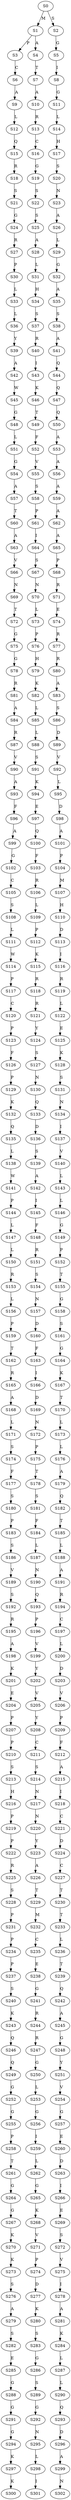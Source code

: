strict digraph  {
	S0 -> S1 [ label = M ];
	S0 -> S2 [ label = S ];
	S1 -> S3 [ label = P ];
	S1 -> S4 [ label = A ];
	S2 -> S5 [ label = G ];
	S3 -> S6 [ label = C ];
	S4 -> S7 [ label = T ];
	S5 -> S8 [ label = I ];
	S6 -> S9 [ label = A ];
	S7 -> S10 [ label = A ];
	S8 -> S11 [ label = G ];
	S9 -> S12 [ label = L ];
	S10 -> S13 [ label = R ];
	S11 -> S14 [ label = L ];
	S12 -> S15 [ label = Q ];
	S13 -> S16 [ label = C ];
	S14 -> S17 [ label = H ];
	S15 -> S18 [ label = R ];
	S16 -> S19 [ label = G ];
	S17 -> S20 [ label = S ];
	S18 -> S21 [ label = S ];
	S19 -> S22 [ label = S ];
	S20 -> S23 [ label = N ];
	S21 -> S24 [ label = G ];
	S22 -> S25 [ label = S ];
	S23 -> S26 [ label = A ];
	S24 -> S27 [ label = R ];
	S25 -> S28 [ label = A ];
	S26 -> S29 [ label = L ];
	S27 -> S30 [ label = P ];
	S28 -> S31 [ label = L ];
	S29 -> S32 [ label = G ];
	S30 -> S33 [ label = L ];
	S31 -> S34 [ label = H ];
	S32 -> S35 [ label = A ];
	S33 -> S36 [ label = L ];
	S34 -> S37 [ label = S ];
	S35 -> S38 [ label = S ];
	S36 -> S39 [ label = Y ];
	S37 -> S40 [ label = R ];
	S38 -> S41 [ label = A ];
	S39 -> S42 [ label = A ];
	S40 -> S43 [ label = I ];
	S41 -> S44 [ label = Q ];
	S42 -> S45 [ label = W ];
	S43 -> S46 [ label = K ];
	S44 -> S47 [ label = Q ];
	S45 -> S48 [ label = G ];
	S46 -> S49 [ label = T ];
	S47 -> S50 [ label = Q ];
	S48 -> S51 [ label = L ];
	S49 -> S52 [ label = F ];
	S50 -> S53 [ label = A ];
	S51 -> S54 [ label = G ];
	S52 -> S55 [ label = V ];
	S53 -> S56 [ label = A ];
	S54 -> S57 [ label = A ];
	S55 -> S58 [ label = S ];
	S56 -> S59 [ label = A ];
	S57 -> S60 [ label = T ];
	S58 -> S61 [ label = P ];
	S59 -> S62 [ label = A ];
	S60 -> S63 [ label = A ];
	S61 -> S64 [ label = I ];
	S62 -> S65 [ label = A ];
	S63 -> S66 [ label = V ];
	S64 -> S67 [ label = S ];
	S65 -> S68 [ label = P ];
	S66 -> S69 [ label = N ];
	S67 -> S70 [ label = N ];
	S68 -> S71 [ label = R ];
	S69 -> S72 [ label = T ];
	S70 -> S73 [ label = L ];
	S71 -> S74 [ label = E ];
	S72 -> S75 [ label = G ];
	S73 -> S76 [ label = P ];
	S74 -> S77 [ label = R ];
	S75 -> S78 [ label = G ];
	S76 -> S79 [ label = H ];
	S77 -> S80 [ label = R ];
	S78 -> S81 [ label = R ];
	S79 -> S82 [ label = K ];
	S80 -> S83 [ label = A ];
	S81 -> S84 [ label = A ];
	S82 -> S85 [ label = L ];
	S83 -> S86 [ label = S ];
	S84 -> S87 [ label = R ];
	S85 -> S88 [ label = L ];
	S86 -> S89 [ label = D ];
	S87 -> S90 [ label = V ];
	S88 -> S91 [ label = S ];
	S89 -> S92 [ label = V ];
	S90 -> S93 [ label = A ];
	S91 -> S94 [ label = K ];
	S92 -> S95 [ label = L ];
	S93 -> S96 [ label = F ];
	S94 -> S97 [ label = E ];
	S95 -> S98 [ label = D ];
	S96 -> S99 [ label = A ];
	S97 -> S100 [ label = Q ];
	S98 -> S101 [ label = A ];
	S99 -> S102 [ label = G ];
	S100 -> S103 [ label = F ];
	S101 -> S104 [ label = P ];
	S102 -> S105 [ label = C ];
	S103 -> S106 [ label = R ];
	S104 -> S107 [ label = M ];
	S105 -> S108 [ label = S ];
	S106 -> S109 [ label = L ];
	S107 -> S110 [ label = H ];
	S108 -> S111 [ label = L ];
	S109 -> S112 [ label = P ];
	S110 -> S113 [ label = D ];
	S111 -> S114 [ label = W ];
	S112 -> S115 [ label = K ];
	S113 -> S116 [ label = I ];
	S114 -> S117 [ label = P ];
	S115 -> S118 [ label = R ];
	S116 -> S119 [ label = R ];
	S117 -> S120 [ label = C ];
	S118 -> S121 [ label = R ];
	S119 -> S122 [ label = L ];
	S120 -> S123 [ label = P ];
	S121 -> S124 [ label = Y ];
	S122 -> S125 [ label = E ];
	S123 -> S126 [ label = F ];
	S124 -> S127 [ label = S ];
	S125 -> S128 [ label = K ];
	S126 -> S129 [ label = P ];
	S127 -> S130 [ label = N ];
	S128 -> S131 [ label = S ];
	S129 -> S132 [ label = K ];
	S130 -> S133 [ label = Q ];
	S131 -> S134 [ label = N ];
	S132 -> S135 [ label = Q ];
	S133 -> S136 [ label = D ];
	S134 -> S137 [ label = I ];
	S135 -> S138 [ label = L ];
	S136 -> S139 [ label = S ];
	S137 -> S140 [ label = V ];
	S138 -> S141 [ label = W ];
	S139 -> S142 [ label = A ];
	S140 -> S143 [ label = L ];
	S141 -> S144 [ label = P ];
	S142 -> S145 [ label = I ];
	S143 -> S146 [ label = L ];
	S144 -> S147 [ label = L ];
	S145 -> S148 [ label = F ];
	S146 -> S149 [ label = G ];
	S147 -> S150 [ label = L ];
	S148 -> S151 [ label = R ];
	S149 -> S152 [ label = P ];
	S150 -> S153 [ label = R ];
	S151 -> S154 [ label = S ];
	S152 -> S155 [ label = T ];
	S153 -> S156 [ label = L ];
	S154 -> S157 [ label = N ];
	S155 -> S158 [ label = G ];
	S156 -> S159 [ label = P ];
	S157 -> S160 [ label = D ];
	S158 -> S161 [ label = S ];
	S159 -> S162 [ label = T ];
	S160 -> S163 [ label = F ];
	S161 -> S164 [ label = G ];
	S162 -> S165 [ label = R ];
	S163 -> S166 [ label = I ];
	S164 -> S167 [ label = K ];
	S165 -> S168 [ label = A ];
	S166 -> S169 [ label = D ];
	S167 -> S170 [ label = T ];
	S168 -> S171 [ label = L ];
	S169 -> S172 [ label = N ];
	S170 -> S173 [ label = L ];
	S171 -> S174 [ label = S ];
	S172 -> S175 [ label = P ];
	S173 -> S176 [ label = L ];
	S174 -> S177 [ label = F ];
	S175 -> S178 [ label = T ];
	S176 -> S179 [ label = A ];
	S177 -> S180 [ label = S ];
	S178 -> S181 [ label = S ];
	S179 -> S182 [ label = Q ];
	S180 -> S183 [ label = P ];
	S181 -> S184 [ label = F ];
	S182 -> S185 [ label = T ];
	S183 -> S186 [ label = S ];
	S184 -> S187 [ label = L ];
	S185 -> S188 [ label = L ];
	S186 -> S189 [ label = V ];
	S187 -> S190 [ label = N ];
	S188 -> S191 [ label = A ];
	S189 -> S192 [ label = S ];
	S190 -> S193 [ label = Q ];
	S191 -> S194 [ label = R ];
	S192 -> S195 [ label = R ];
	S193 -> S196 [ label = P ];
	S194 -> S197 [ label = C ];
	S195 -> S198 [ label = A ];
	S196 -> S199 [ label = V ];
	S197 -> S200 [ label = L ];
	S198 -> S201 [ label = K ];
	S199 -> S202 [ label = Y ];
	S200 -> S203 [ label = D ];
	S201 -> S204 [ label = E ];
	S202 -> S205 [ label = V ];
	S203 -> S206 [ label = V ];
	S204 -> S207 [ label = P ];
	S205 -> S208 [ label = Y ];
	S206 -> S209 [ label = P ];
	S207 -> S210 [ label = P ];
	S208 -> S211 [ label = C ];
	S209 -> S212 [ label = F ];
	S210 -> S213 [ label = S ];
	S211 -> S214 [ label = S ];
	S212 -> S215 [ label = A ];
	S213 -> S216 [ label = H ];
	S214 -> S217 [ label = N ];
	S215 -> S218 [ label = I ];
	S216 -> S219 [ label = P ];
	S217 -> S220 [ label = N ];
	S218 -> S221 [ label = C ];
	S219 -> S222 [ label = P ];
	S220 -> S223 [ label = Y ];
	S221 -> S224 [ label = D ];
	S222 -> S225 [ label = R ];
	S223 -> S226 [ label = A ];
	S224 -> S227 [ label = C ];
	S225 -> S228 [ label = S ];
	S226 -> S229 [ label = T ];
	S227 -> S230 [ label = T ];
	S228 -> S231 [ label = P ];
	S229 -> S232 [ label = M ];
	S230 -> S233 [ label = T ];
	S231 -> S234 [ label = P ];
	S232 -> S235 [ label = C ];
	S233 -> S236 [ label = L ];
	S234 -> S237 [ label = P ];
	S235 -> S238 [ label = E ];
	S236 -> S239 [ label = T ];
	S237 -> S240 [ label = S ];
	S238 -> S241 [ label = G ];
	S239 -> S242 [ label = Q ];
	S240 -> S243 [ label = K ];
	S241 -> S244 [ label = R ];
	S242 -> S245 [ label = A ];
	S243 -> S246 [ label = Q ];
	S244 -> S247 [ label = R ];
	S245 -> S248 [ label = G ];
	S246 -> S249 [ label = Q ];
	S247 -> S250 [ label = G ];
	S248 -> S251 [ label = Y ];
	S249 -> S252 [ label = G ];
	S250 -> S253 [ label = L ];
	S251 -> S254 [ label = V ];
	S252 -> S255 [ label = G ];
	S253 -> S256 [ label = G ];
	S254 -> S257 [ label = G ];
	S255 -> S258 [ label = P ];
	S256 -> S259 [ label = I ];
	S257 -> S260 [ label = E ];
	S258 -> S261 [ label = T ];
	S259 -> S262 [ label = L ];
	S260 -> S263 [ label = D ];
	S261 -> S264 [ label = G ];
	S262 -> S265 [ label = G ];
	S263 -> S266 [ label = I ];
	S264 -> S267 [ label = G ];
	S265 -> S268 [ label = K ];
	S266 -> S269 [ label = E ];
	S267 -> S270 [ label = K ];
	S268 -> S271 [ label = V ];
	S269 -> S272 [ label = S ];
	S270 -> S273 [ label = K ];
	S271 -> S274 [ label = P ];
	S272 -> S275 [ label = V ];
	S273 -> S276 [ label = S ];
	S274 -> S277 [ label = D ];
	S275 -> S278 [ label = I ];
	S276 -> S279 [ label = A ];
	S277 -> S280 [ label = K ];
	S278 -> S281 [ label = A ];
	S279 -> S282 [ label = S ];
	S280 -> S283 [ label = S ];
	S281 -> S284 [ label = K ];
	S282 -> S285 [ label = E ];
	S283 -> S286 [ label = G ];
	S284 -> S287 [ label = L ];
	S285 -> S288 [ label = G ];
	S286 -> S289 [ label = S ];
	S287 -> S290 [ label = L ];
	S288 -> S291 [ label = G ];
	S289 -> S292 [ label = G ];
	S290 -> S293 [ label = Q ];
	S291 -> S294 [ label = G ];
	S292 -> S295 [ label = N ];
	S293 -> S296 [ label = D ];
	S294 -> S297 [ label = K ];
	S295 -> S298 [ label = L ];
	S296 -> S299 [ label = A ];
	S297 -> S300 [ label = K ];
	S298 -> S301 [ label = I ];
	S299 -> S302 [ label = N ];
}
